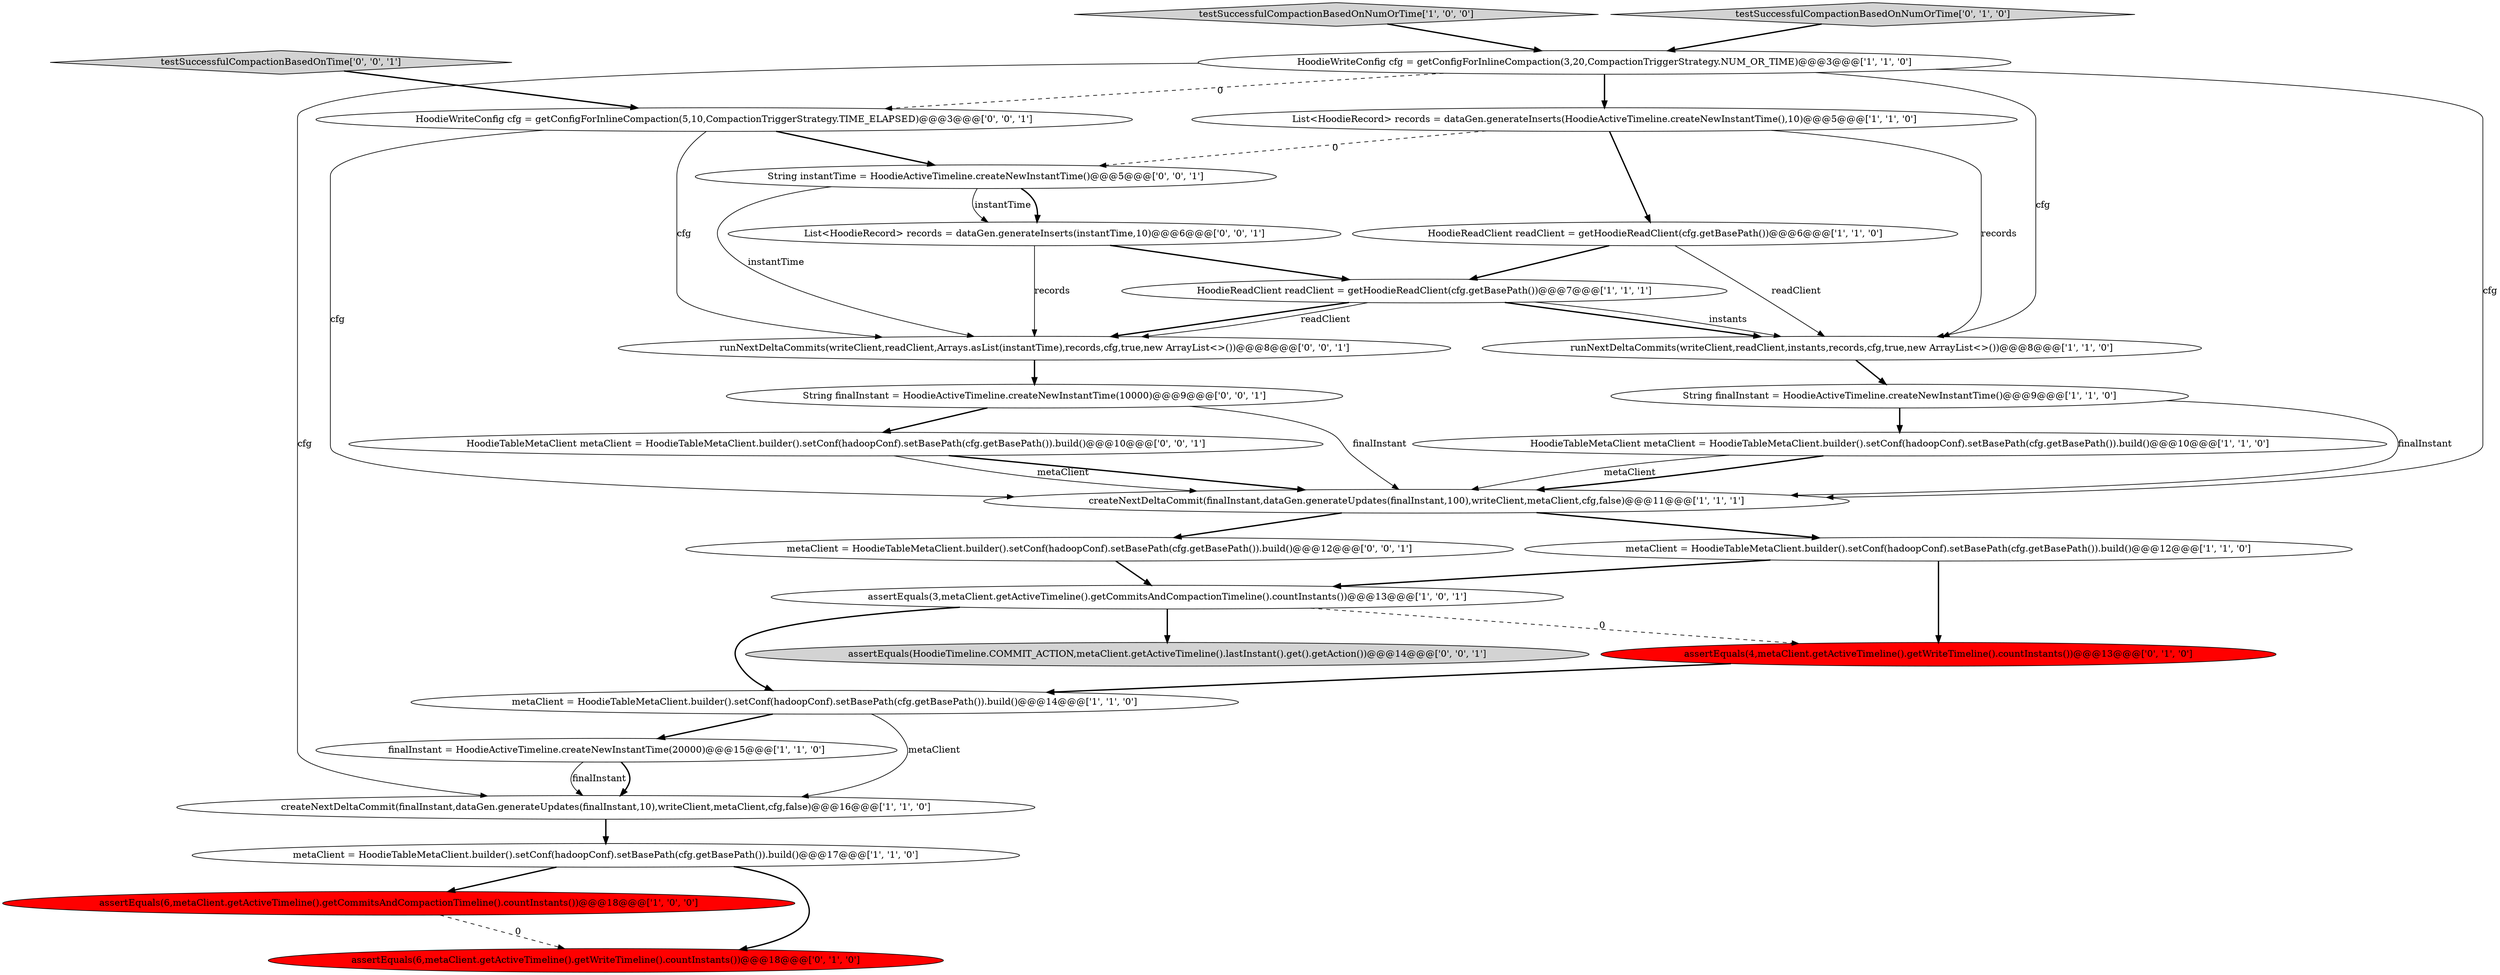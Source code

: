 digraph {
12 [style = filled, label = "testSuccessfulCompactionBasedOnNumOrTime['1', '0', '0']", fillcolor = lightgray, shape = diamond image = "AAA0AAABBB1BBB"];
7 [style = filled, label = "HoodieReadClient readClient = getHoodieReadClient(cfg.getBasePath())@@@7@@@['1', '1', '1']", fillcolor = white, shape = ellipse image = "AAA0AAABBB1BBB"];
1 [style = filled, label = "String finalInstant = HoodieActiveTimeline.createNewInstantTime()@@@9@@@['1', '1', '0']", fillcolor = white, shape = ellipse image = "AAA0AAABBB1BBB"];
22 [style = filled, label = "assertEquals(HoodieTimeline.COMMIT_ACTION,metaClient.getActiveTimeline().lastInstant().get().getAction())@@@14@@@['0', '0', '1']", fillcolor = lightgray, shape = ellipse image = "AAA0AAABBB3BBB"];
23 [style = filled, label = "String instantTime = HoodieActiveTimeline.createNewInstantTime()@@@5@@@['0', '0', '1']", fillcolor = white, shape = ellipse image = "AAA0AAABBB3BBB"];
14 [style = filled, label = "assertEquals(6,metaClient.getActiveTimeline().getCommitsAndCompactionTimeline().countInstants())@@@18@@@['1', '0', '0']", fillcolor = red, shape = ellipse image = "AAA1AAABBB1BBB"];
19 [style = filled, label = "String finalInstant = HoodieActiveTimeline.createNewInstantTime(10000)@@@9@@@['0', '0', '1']", fillcolor = white, shape = ellipse image = "AAA0AAABBB3BBB"];
20 [style = filled, label = "metaClient = HoodieTableMetaClient.builder().setConf(hadoopConf).setBasePath(cfg.getBasePath()).build()@@@12@@@['0', '0', '1']", fillcolor = white, shape = ellipse image = "AAA0AAABBB3BBB"];
4 [style = filled, label = "assertEquals(3,metaClient.getActiveTimeline().getCommitsAndCompactionTimeline().countInstants())@@@13@@@['1', '0', '1']", fillcolor = white, shape = ellipse image = "AAA0AAABBB1BBB"];
25 [style = filled, label = "runNextDeltaCommits(writeClient,readClient,Arrays.asList(instantTime),records,cfg,true,new ArrayList<>())@@@8@@@['0', '0', '1']", fillcolor = white, shape = ellipse image = "AAA0AAABBB3BBB"];
0 [style = filled, label = "runNextDeltaCommits(writeClient,readClient,instants,records,cfg,true,new ArrayList<>())@@@8@@@['1', '1', '0']", fillcolor = white, shape = ellipse image = "AAA0AAABBB1BBB"];
24 [style = filled, label = "List<HoodieRecord> records = dataGen.generateInserts(instantTime,10)@@@6@@@['0', '0', '1']", fillcolor = white, shape = ellipse image = "AAA0AAABBB3BBB"];
15 [style = filled, label = "metaClient = HoodieTableMetaClient.builder().setConf(hadoopConf).setBasePath(cfg.getBasePath()).build()@@@17@@@['1', '1', '0']", fillcolor = white, shape = ellipse image = "AAA0AAABBB1BBB"];
9 [style = filled, label = "metaClient = HoodieTableMetaClient.builder().setConf(hadoopConf).setBasePath(cfg.getBasePath()).build()@@@12@@@['1', '1', '0']", fillcolor = white, shape = ellipse image = "AAA0AAABBB1BBB"];
5 [style = filled, label = "HoodieReadClient readClient = getHoodieReadClient(cfg.getBasePath())@@@6@@@['1', '1', '0']", fillcolor = white, shape = ellipse image = "AAA0AAABBB1BBB"];
27 [style = filled, label = "HoodieWriteConfig cfg = getConfigForInlineCompaction(5,10,CompactionTriggerStrategy.TIME_ELAPSED)@@@3@@@['0', '0', '1']", fillcolor = white, shape = ellipse image = "AAA0AAABBB3BBB"];
17 [style = filled, label = "assertEquals(6,metaClient.getActiveTimeline().getWriteTimeline().countInstants())@@@18@@@['0', '1', '0']", fillcolor = red, shape = ellipse image = "AAA1AAABBB2BBB"];
6 [style = filled, label = "createNextDeltaCommit(finalInstant,dataGen.generateUpdates(finalInstant,10),writeClient,metaClient,cfg,false)@@@16@@@['1', '1', '0']", fillcolor = white, shape = ellipse image = "AAA0AAABBB1BBB"];
2 [style = filled, label = "HoodieWriteConfig cfg = getConfigForInlineCompaction(3,20,CompactionTriggerStrategy.NUM_OR_TIME)@@@3@@@['1', '1', '0']", fillcolor = white, shape = ellipse image = "AAA0AAABBB1BBB"];
8 [style = filled, label = "createNextDeltaCommit(finalInstant,dataGen.generateUpdates(finalInstant,100),writeClient,metaClient,cfg,false)@@@11@@@['1', '1', '1']", fillcolor = white, shape = ellipse image = "AAA0AAABBB1BBB"];
26 [style = filled, label = "testSuccessfulCompactionBasedOnTime['0', '0', '1']", fillcolor = lightgray, shape = diamond image = "AAA0AAABBB3BBB"];
10 [style = filled, label = "List<HoodieRecord> records = dataGen.generateInserts(HoodieActiveTimeline.createNewInstantTime(),10)@@@5@@@['1', '1', '0']", fillcolor = white, shape = ellipse image = "AAA0AAABBB1BBB"];
3 [style = filled, label = "HoodieTableMetaClient metaClient = HoodieTableMetaClient.builder().setConf(hadoopConf).setBasePath(cfg.getBasePath()).build()@@@10@@@['1', '1', '0']", fillcolor = white, shape = ellipse image = "AAA0AAABBB1BBB"];
21 [style = filled, label = "HoodieTableMetaClient metaClient = HoodieTableMetaClient.builder().setConf(hadoopConf).setBasePath(cfg.getBasePath()).build()@@@10@@@['0', '0', '1']", fillcolor = white, shape = ellipse image = "AAA0AAABBB3BBB"];
13 [style = filled, label = "metaClient = HoodieTableMetaClient.builder().setConf(hadoopConf).setBasePath(cfg.getBasePath()).build()@@@14@@@['1', '1', '0']", fillcolor = white, shape = ellipse image = "AAA0AAABBB1BBB"];
11 [style = filled, label = "finalInstant = HoodieActiveTimeline.createNewInstantTime(20000)@@@15@@@['1', '1', '0']", fillcolor = white, shape = ellipse image = "AAA0AAABBB1BBB"];
16 [style = filled, label = "assertEquals(4,metaClient.getActiveTimeline().getWriteTimeline().countInstants())@@@13@@@['0', '1', '0']", fillcolor = red, shape = ellipse image = "AAA1AAABBB2BBB"];
18 [style = filled, label = "testSuccessfulCompactionBasedOnNumOrTime['0', '1', '0']", fillcolor = lightgray, shape = diamond image = "AAA0AAABBB2BBB"];
27->25 [style = solid, label="cfg"];
16->13 [style = bold, label=""];
2->0 [style = solid, label="cfg"];
4->16 [style = dashed, label="0"];
10->0 [style = solid, label="records"];
15->14 [style = bold, label=""];
13->6 [style = solid, label="metaClient"];
9->4 [style = bold, label=""];
11->6 [style = bold, label=""];
4->13 [style = bold, label=""];
1->3 [style = bold, label=""];
21->8 [style = bold, label=""];
2->27 [style = dashed, label="0"];
7->0 [style = bold, label=""];
18->2 [style = bold, label=""];
21->8 [style = solid, label="metaClient"];
2->10 [style = bold, label=""];
13->11 [style = bold, label=""];
5->0 [style = solid, label="readClient"];
9->16 [style = bold, label=""];
6->15 [style = bold, label=""];
20->4 [style = bold, label=""];
3->8 [style = solid, label="metaClient"];
26->27 [style = bold, label=""];
12->2 [style = bold, label=""];
15->17 [style = bold, label=""];
23->24 [style = bold, label=""];
1->8 [style = solid, label="finalInstant"];
8->20 [style = bold, label=""];
10->5 [style = bold, label=""];
2->8 [style = solid, label="cfg"];
7->0 [style = solid, label="instants"];
24->25 [style = solid, label="records"];
0->1 [style = bold, label=""];
3->8 [style = bold, label=""];
25->19 [style = bold, label=""];
8->9 [style = bold, label=""];
19->8 [style = solid, label="finalInstant"];
27->8 [style = solid, label="cfg"];
5->7 [style = bold, label=""];
14->17 [style = dashed, label="0"];
2->6 [style = solid, label="cfg"];
27->23 [style = bold, label=""];
7->25 [style = bold, label=""];
7->25 [style = solid, label="readClient"];
23->25 [style = solid, label="instantTime"];
24->7 [style = bold, label=""];
11->6 [style = solid, label="finalInstant"];
4->22 [style = bold, label=""];
23->24 [style = solid, label="instantTime"];
10->23 [style = dashed, label="0"];
19->21 [style = bold, label=""];
}
